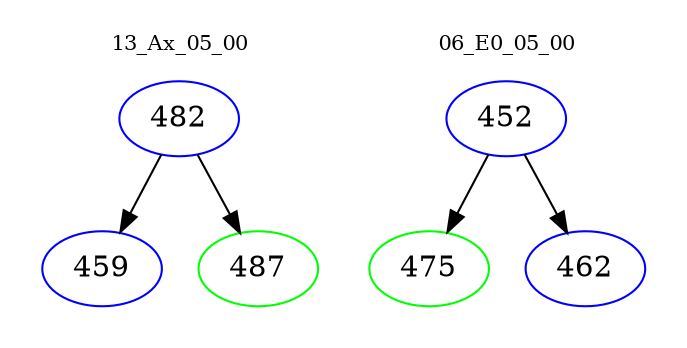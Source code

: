 digraph{
subgraph cluster_0 {
color = white
label = "13_Ax_05_00";
fontsize=10;
T0_482 [label="482", color="blue"]
T0_482 -> T0_459 [color="black"]
T0_459 [label="459", color="blue"]
T0_482 -> T0_487 [color="black"]
T0_487 [label="487", color="green"]
}
subgraph cluster_1 {
color = white
label = "06_E0_05_00";
fontsize=10;
T1_452 [label="452", color="blue"]
T1_452 -> T1_475 [color="black"]
T1_475 [label="475", color="green"]
T1_452 -> T1_462 [color="black"]
T1_462 [label="462", color="blue"]
}
}

